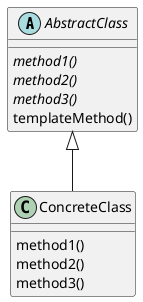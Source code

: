 @startuml
abstract class AbstractClass {
	{abstract} method1()
	{abstract} method2()
	{abstract} method3()
	templateMethod()
}

class ConcreteClass {
	method1()
	method2()
	method3()
}

AbstractClass <|-- ConcreteClass
@enduml